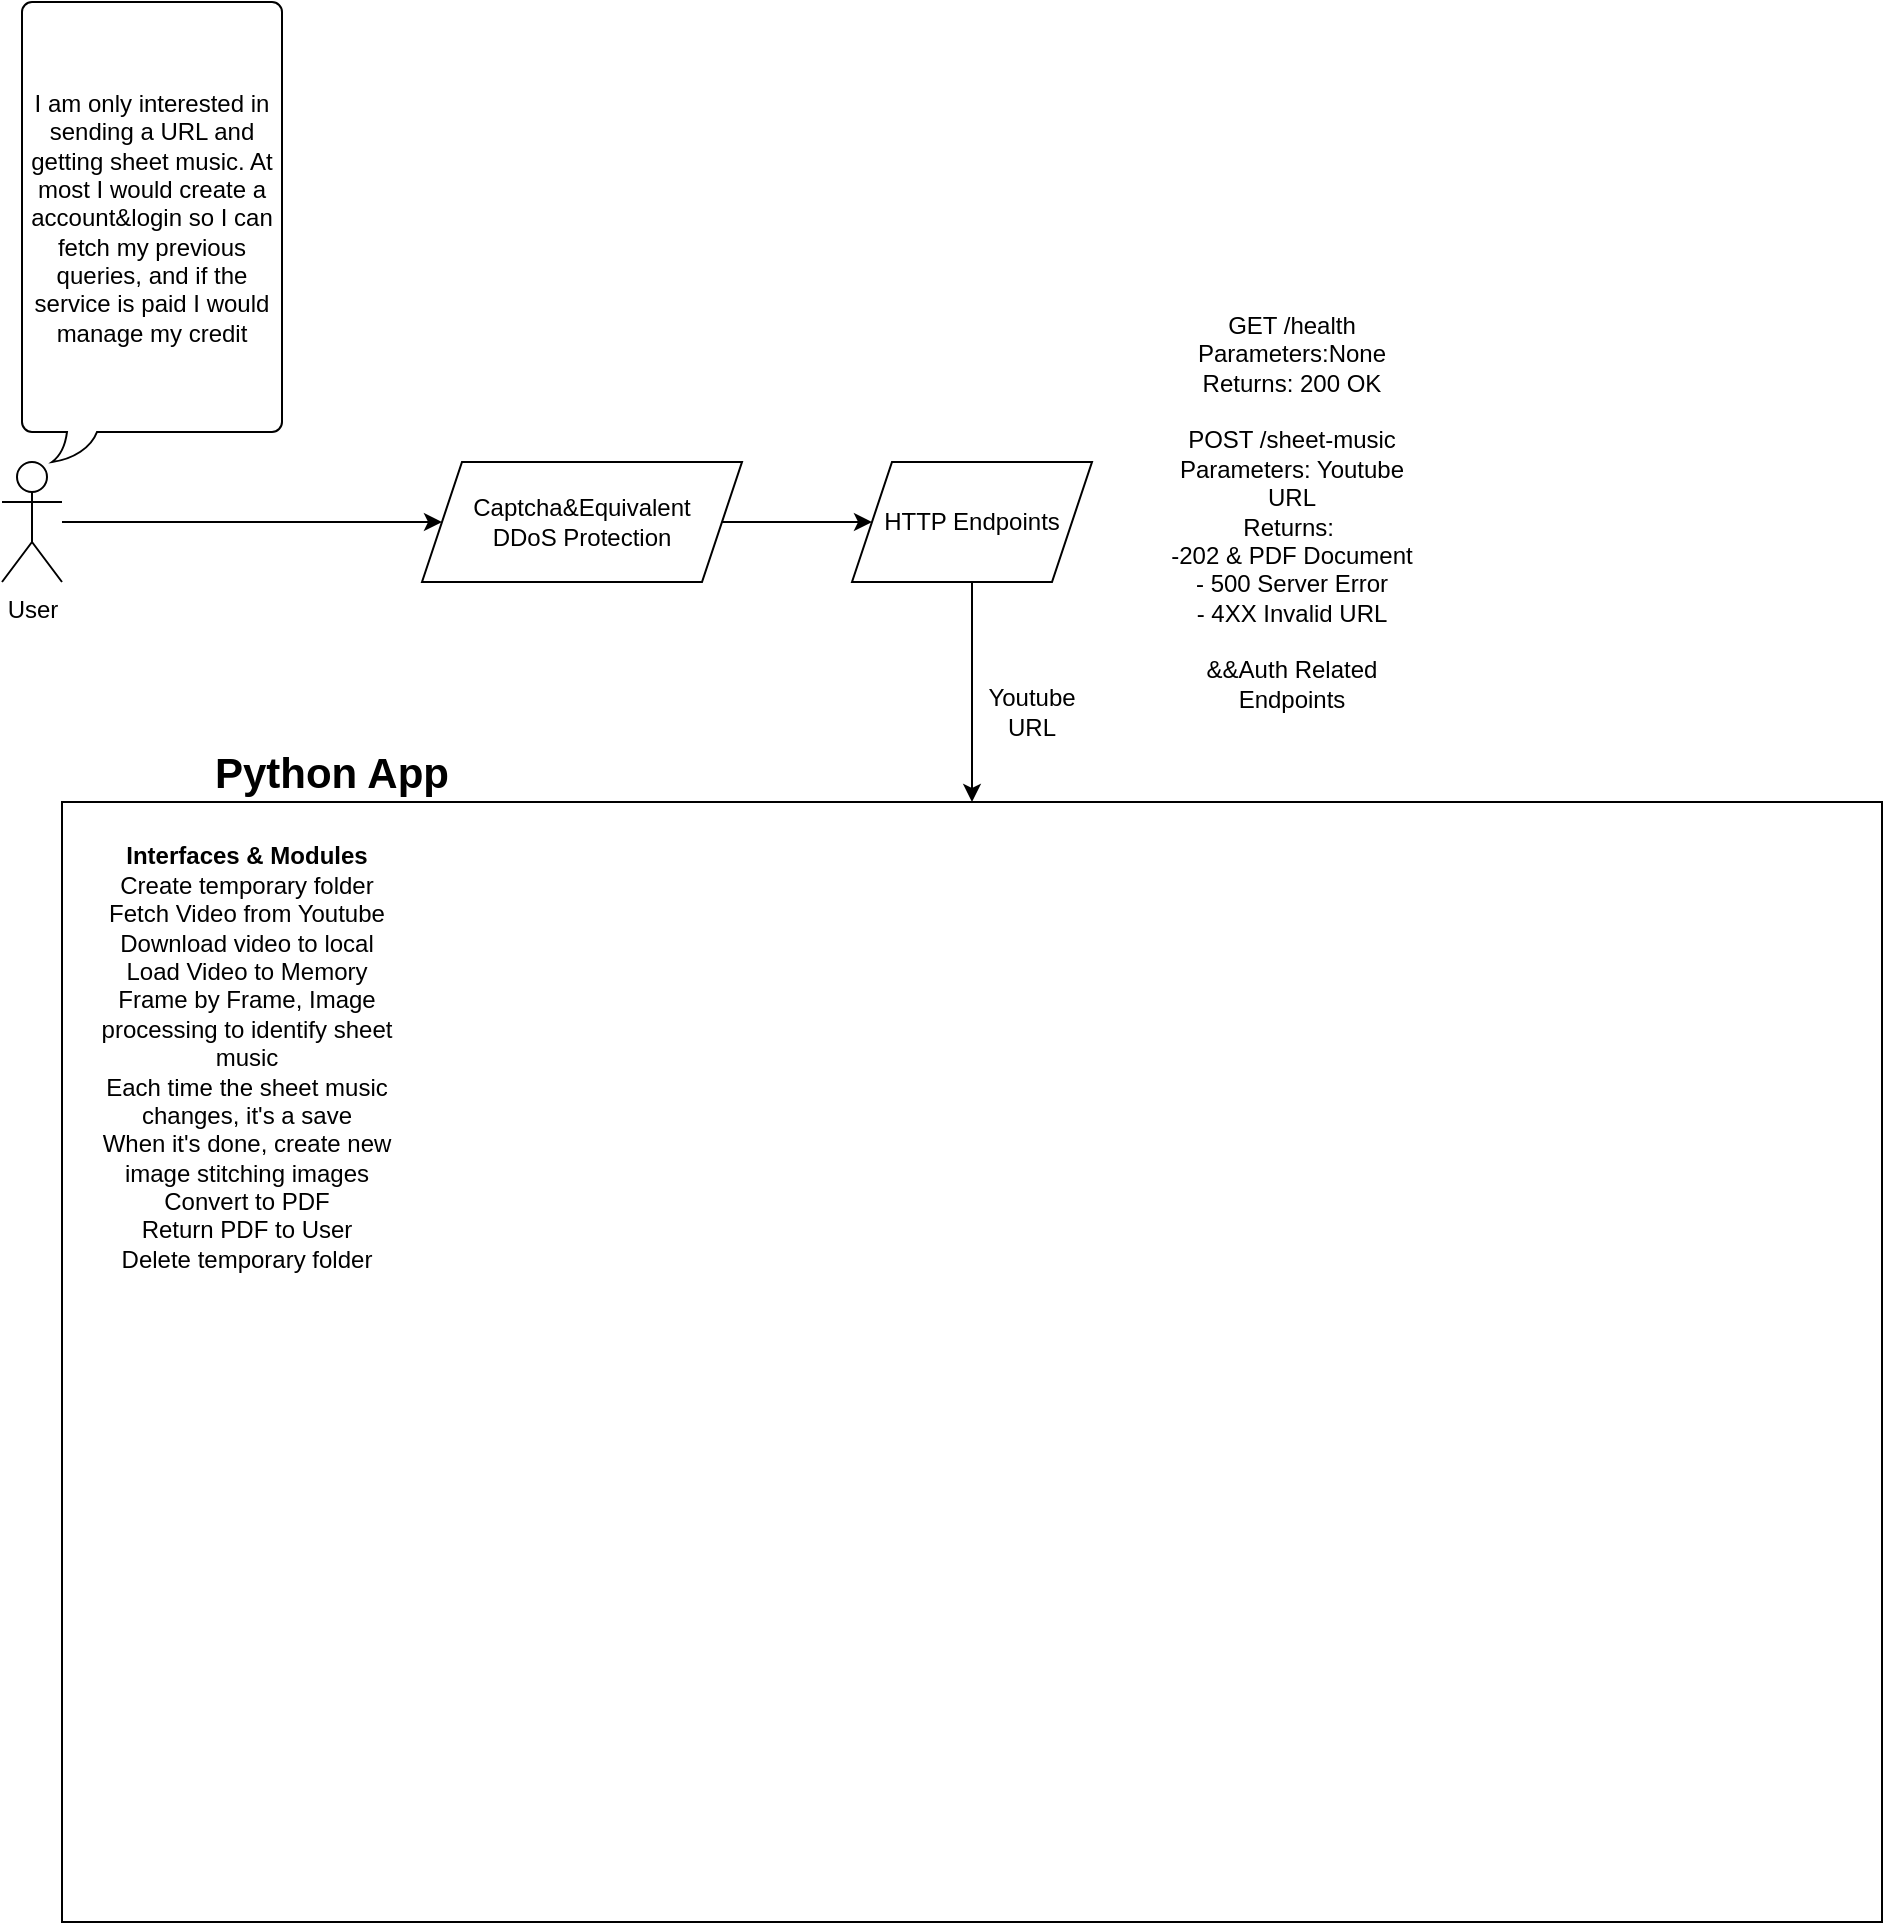 <mxfile version="26.0.11">
  <diagram name="Page-1" id="DZDoByt4Uk-sOLIG5DN4">
    <mxGraphModel dx="1122" dy="712" grid="1" gridSize="10" guides="1" tooltips="1" connect="1" arrows="1" fold="1" page="1" pageScale="1" pageWidth="850" pageHeight="1100" math="0" shadow="0">
      <root>
        <mxCell id="0" />
        <mxCell id="1" parent="0" />
        <mxCell id="SBJL5QoE2MKQerz_ylUl-8" style="edgeStyle=orthogonalEdgeStyle;rounded=0;orthogonalLoop=1;jettySize=auto;html=1;" edge="1" parent="1" source="SBJL5QoE2MKQerz_ylUl-1" target="SBJL5QoE2MKQerz_ylUl-7">
          <mxGeometry relative="1" as="geometry" />
        </mxCell>
        <mxCell id="SBJL5QoE2MKQerz_ylUl-1" value="User" style="shape=umlActor;verticalLabelPosition=bottom;verticalAlign=top;html=1;outlineConnect=0;" vertex="1" parent="1">
          <mxGeometry y="230" width="30" height="60" as="geometry" />
        </mxCell>
        <mxCell id="SBJL5QoE2MKQerz_ylUl-6" value="I am only interested in sending a URL and getting sheet music. At most I would create a account&amp;amp;login so I can fetch my previous queries, and if the service is paid I would manage my credit" style="whiteSpace=wrap;html=1;shape=mxgraph.basic.roundRectCallout;dx=30;dy=15;size=5;boundedLbl=1;" vertex="1" parent="1">
          <mxGeometry x="10" width="130" height="230" as="geometry" />
        </mxCell>
        <mxCell id="SBJL5QoE2MKQerz_ylUl-10" style="edgeStyle=orthogonalEdgeStyle;rounded=0;orthogonalLoop=1;jettySize=auto;html=1;exitX=1;exitY=0.5;exitDx=0;exitDy=0;entryX=0;entryY=0.5;entryDx=0;entryDy=0;" edge="1" parent="1" source="SBJL5QoE2MKQerz_ylUl-7" target="SBJL5QoE2MKQerz_ylUl-9">
          <mxGeometry relative="1" as="geometry" />
        </mxCell>
        <mxCell id="SBJL5QoE2MKQerz_ylUl-7" value="Captcha&amp;amp;Equivalent&lt;div&gt;DDoS Protection&lt;/div&gt;" style="shape=parallelogram;perimeter=parallelogramPerimeter;whiteSpace=wrap;html=1;fixedSize=1;" vertex="1" parent="1">
          <mxGeometry x="210" y="230" width="160" height="60" as="geometry" />
        </mxCell>
        <mxCell id="SBJL5QoE2MKQerz_ylUl-15" style="edgeStyle=orthogonalEdgeStyle;rounded=0;orthogonalLoop=1;jettySize=auto;html=1;entryX=0.5;entryY=0;entryDx=0;entryDy=0;" edge="1" parent="1" source="SBJL5QoE2MKQerz_ylUl-9" target="SBJL5QoE2MKQerz_ylUl-13">
          <mxGeometry relative="1" as="geometry" />
        </mxCell>
        <mxCell id="SBJL5QoE2MKQerz_ylUl-9" value="HTTP Endpoints" style="shape=parallelogram;perimeter=parallelogramPerimeter;whiteSpace=wrap;html=1;fixedSize=1;" vertex="1" parent="1">
          <mxGeometry x="425" y="230" width="120" height="60" as="geometry" />
        </mxCell>
        <mxCell id="SBJL5QoE2MKQerz_ylUl-11" value="GET /health&lt;div&gt;Parameters:None&lt;/div&gt;&lt;div&gt;Returns: 200 OK&lt;/div&gt;&lt;div&gt;&lt;br&gt;&lt;/div&gt;&lt;div&gt;POST /sheet-music&lt;/div&gt;&lt;div&gt;Parameters: Youtube URL&lt;/div&gt;&lt;div&gt;Returns:&amp;nbsp;&lt;/div&gt;&lt;div&gt;-202 &amp;amp; PDF Document&lt;/div&gt;&lt;div&gt;- 500 Server Error&lt;/div&gt;&lt;div&gt;- 4XX Invalid URL&lt;/div&gt;&lt;div&gt;&lt;br&gt;&lt;/div&gt;&lt;div&gt;&amp;amp;&amp;amp;Auth Related Endpoints&lt;/div&gt;" style="text;strokeColor=none;align=center;fillColor=none;html=1;verticalAlign=middle;whiteSpace=wrap;rounded=0;" vertex="1" parent="1">
          <mxGeometry x="580" y="160" width="130" height="190" as="geometry" />
        </mxCell>
        <mxCell id="SBJL5QoE2MKQerz_ylUl-13" value="" style="rounded=0;whiteSpace=wrap;html=1;" vertex="1" parent="1">
          <mxGeometry x="30" y="400" width="910" height="560" as="geometry" />
        </mxCell>
        <mxCell id="SBJL5QoE2MKQerz_ylUl-16" value="&lt;b&gt;&lt;font style=&quot;font-size: 21px;&quot;&gt;Python App&lt;/font&gt;&lt;/b&gt;" style="text;strokeColor=none;align=center;fillColor=none;html=1;verticalAlign=middle;whiteSpace=wrap;rounded=0;" vertex="1" parent="1">
          <mxGeometry x="30" y="370" width="270" height="30" as="geometry" />
        </mxCell>
        <mxCell id="SBJL5QoE2MKQerz_ylUl-17" value="Youtube URL" style="text;strokeColor=none;align=center;fillColor=none;html=1;verticalAlign=middle;whiteSpace=wrap;rounded=0;" vertex="1" parent="1">
          <mxGeometry x="485" y="340" width="60" height="30" as="geometry" />
        </mxCell>
        <mxCell id="SBJL5QoE2MKQerz_ylUl-18" value="&lt;b&gt;Interfaces &amp;amp; Modules&lt;/b&gt;&lt;div&gt;Create temporary folder&lt;br&gt;&lt;div&gt;Fetch Video from Youtube&lt;/div&gt;&lt;div&gt;Download video to local&lt;/div&gt;&lt;div&gt;Load Video to Memory&lt;/div&gt;&lt;div&gt;Frame by Frame, Image processing to identify sheet music&lt;/div&gt;&lt;div&gt;Each time the sheet music changes, it&#39;s a save&lt;/div&gt;&lt;div&gt;When it&#39;s done, create new image stitching images&lt;/div&gt;&lt;div&gt;Convert to PDF&lt;/div&gt;&lt;div&gt;Return PDF to User&lt;/div&gt;&lt;div&gt;Delete temporary folder&lt;/div&gt;&lt;div&gt;&lt;br&gt;&lt;/div&gt;&lt;/div&gt;" style="text;strokeColor=none;align=center;fillColor=none;html=1;verticalAlign=middle;whiteSpace=wrap;rounded=0;labelPosition=center;verticalLabelPosition=middle;" vertex="1" parent="1">
          <mxGeometry x="45" y="420" width="155" height="230" as="geometry" />
        </mxCell>
      </root>
    </mxGraphModel>
  </diagram>
</mxfile>
